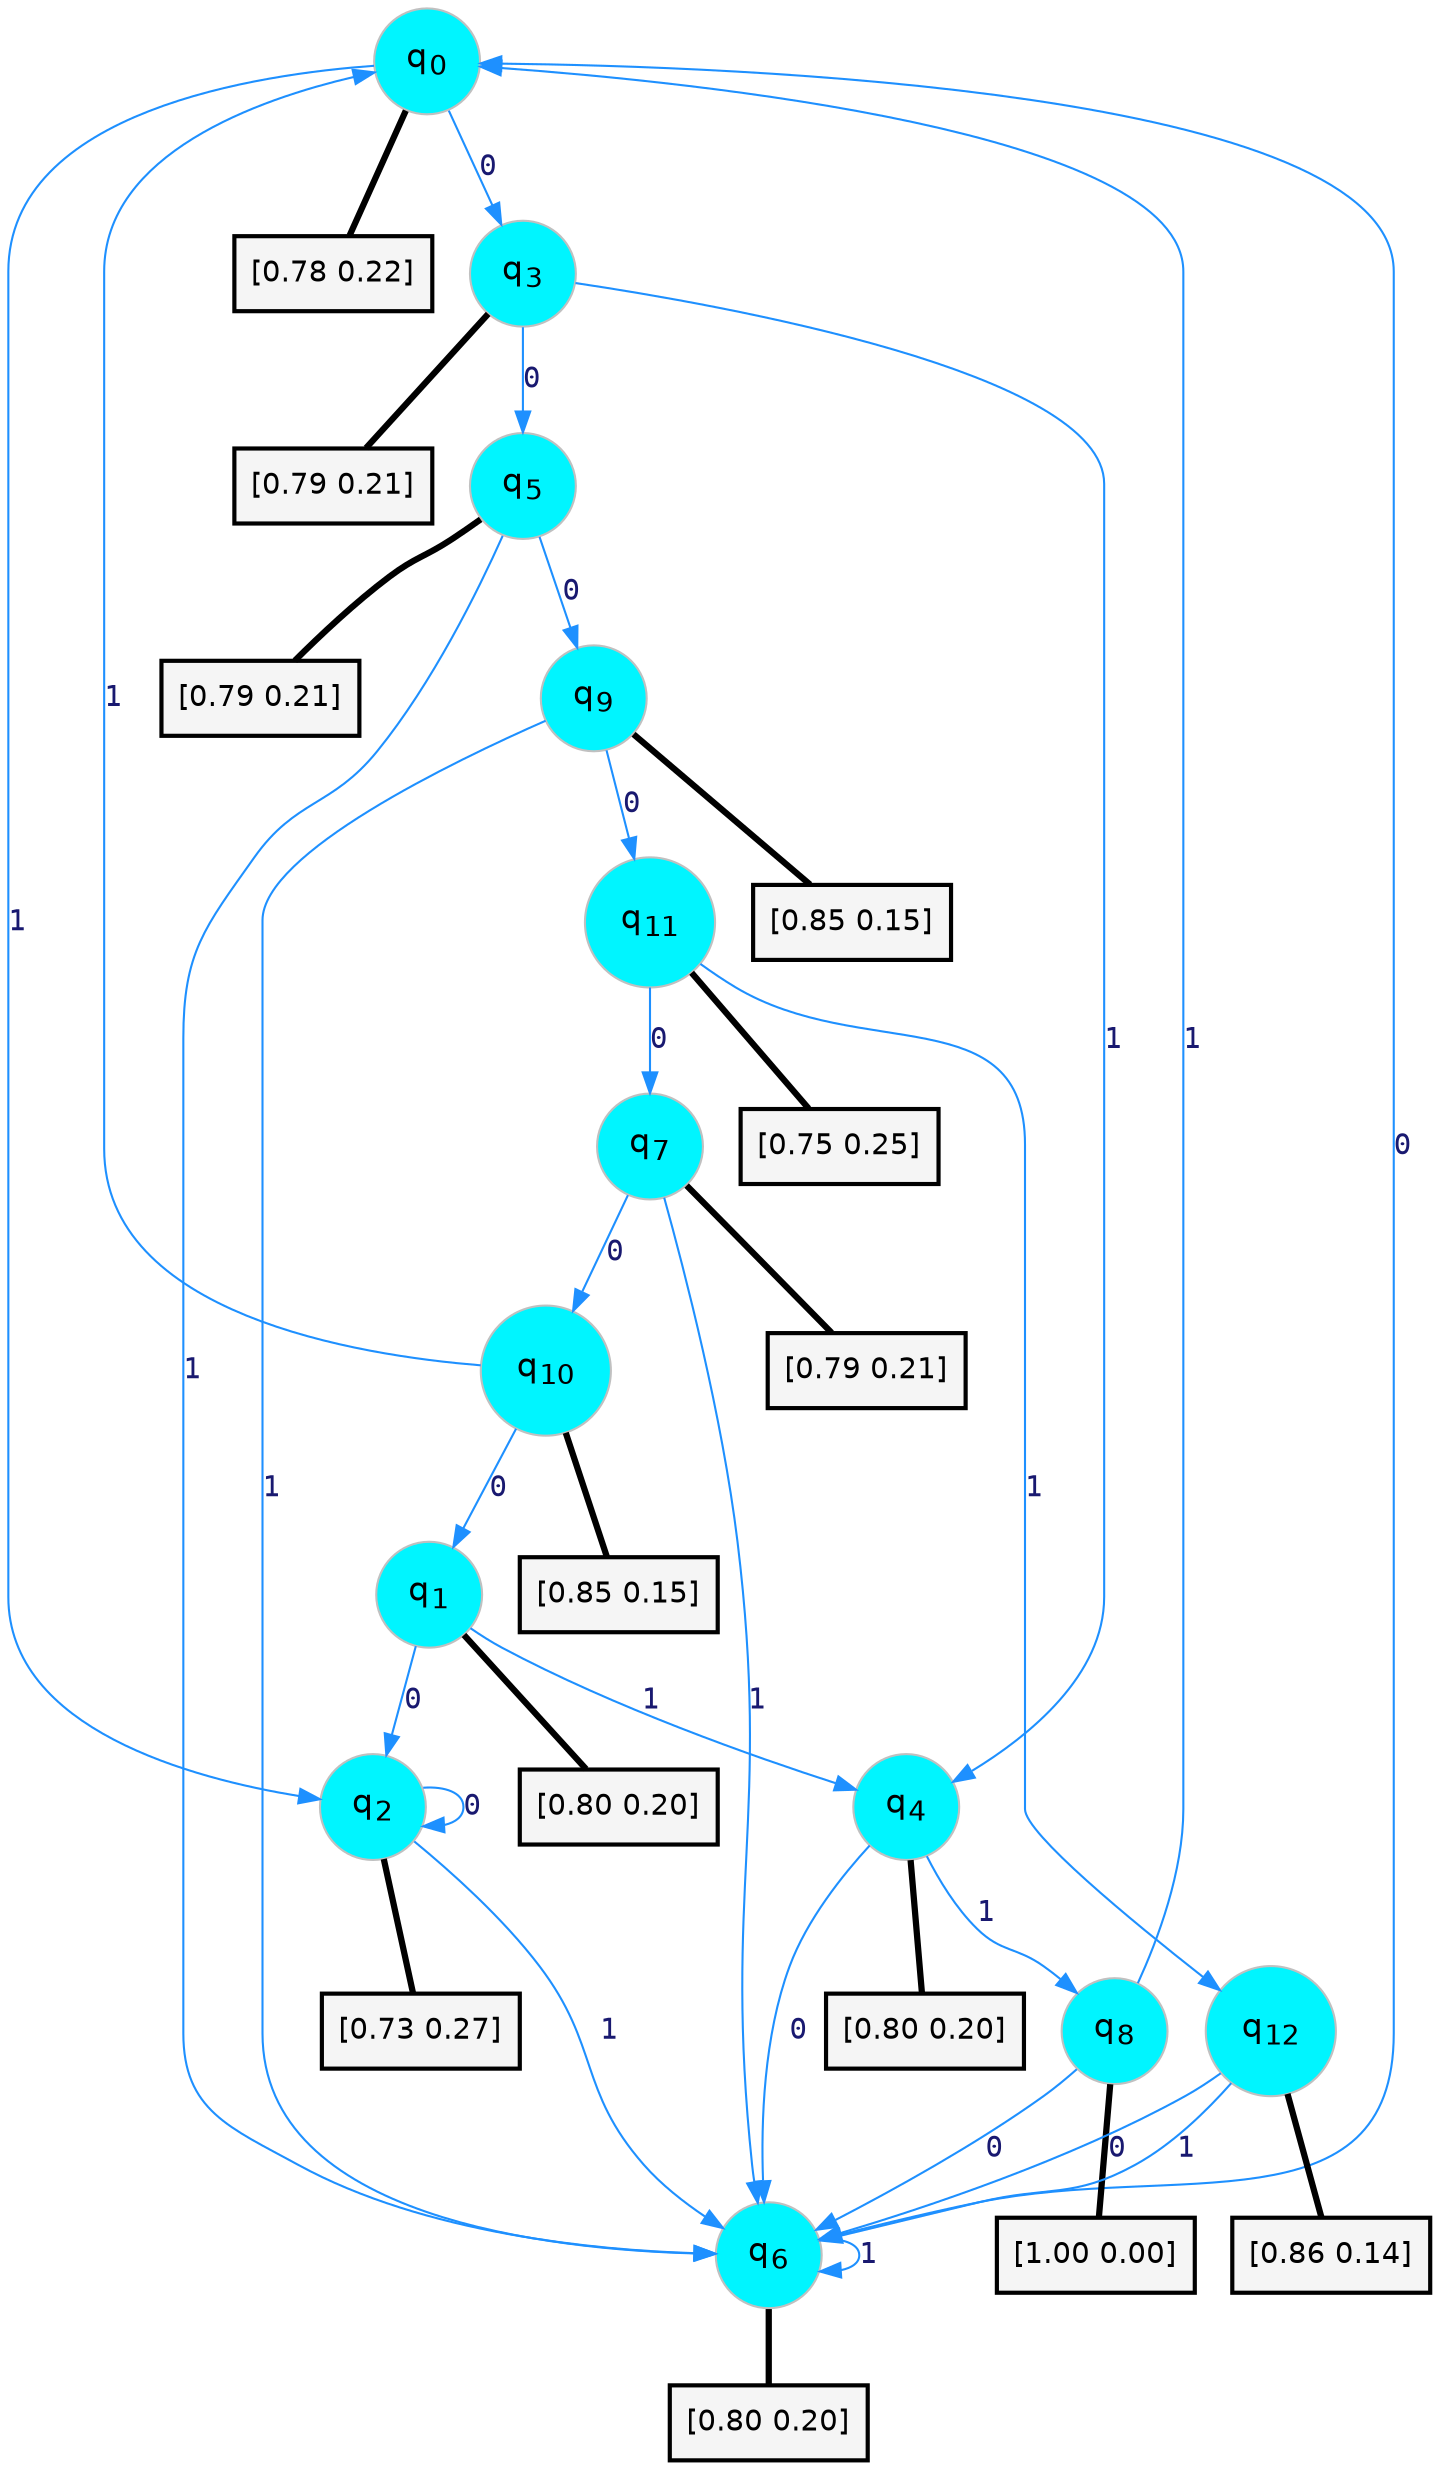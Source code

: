 digraph G {
graph [
bgcolor=transparent, dpi=300, rankdir=TD, size="40,25"];
node [
color=gray, fillcolor=turquoise1, fontcolor=black, fontname=Helvetica, fontsize=16, fontweight=bold, shape=circle, style=filled];
edge [
arrowsize=1, color=dodgerblue1, fontcolor=midnightblue, fontname=courier, fontweight=bold, penwidth=1, style=solid, weight=20];
0[label=<q<SUB>0</SUB>>];
1[label=<q<SUB>1</SUB>>];
2[label=<q<SUB>2</SUB>>];
3[label=<q<SUB>3</SUB>>];
4[label=<q<SUB>4</SUB>>];
5[label=<q<SUB>5</SUB>>];
6[label=<q<SUB>6</SUB>>];
7[label=<q<SUB>7</SUB>>];
8[label=<q<SUB>8</SUB>>];
9[label=<q<SUB>9</SUB>>];
10[label=<q<SUB>10</SUB>>];
11[label=<q<SUB>11</SUB>>];
12[label=<q<SUB>12</SUB>>];
13[label="[0.78 0.22]", shape=box,fontcolor=black, fontname=Helvetica, fontsize=14, penwidth=2, fillcolor=whitesmoke,color=black];
14[label="[0.80 0.20]", shape=box,fontcolor=black, fontname=Helvetica, fontsize=14, penwidth=2, fillcolor=whitesmoke,color=black];
15[label="[0.73 0.27]", shape=box,fontcolor=black, fontname=Helvetica, fontsize=14, penwidth=2, fillcolor=whitesmoke,color=black];
16[label="[0.79 0.21]", shape=box,fontcolor=black, fontname=Helvetica, fontsize=14, penwidth=2, fillcolor=whitesmoke,color=black];
17[label="[0.80 0.20]", shape=box,fontcolor=black, fontname=Helvetica, fontsize=14, penwidth=2, fillcolor=whitesmoke,color=black];
18[label="[0.79 0.21]", shape=box,fontcolor=black, fontname=Helvetica, fontsize=14, penwidth=2, fillcolor=whitesmoke,color=black];
19[label="[0.80 0.20]", shape=box,fontcolor=black, fontname=Helvetica, fontsize=14, penwidth=2, fillcolor=whitesmoke,color=black];
20[label="[0.79 0.21]", shape=box,fontcolor=black, fontname=Helvetica, fontsize=14, penwidth=2, fillcolor=whitesmoke,color=black];
21[label="[1.00 0.00]", shape=box,fontcolor=black, fontname=Helvetica, fontsize=14, penwidth=2, fillcolor=whitesmoke,color=black];
22[label="[0.85 0.15]", shape=box,fontcolor=black, fontname=Helvetica, fontsize=14, penwidth=2, fillcolor=whitesmoke,color=black];
23[label="[0.85 0.15]", shape=box,fontcolor=black, fontname=Helvetica, fontsize=14, penwidth=2, fillcolor=whitesmoke,color=black];
24[label="[0.75 0.25]", shape=box,fontcolor=black, fontname=Helvetica, fontsize=14, penwidth=2, fillcolor=whitesmoke,color=black];
25[label="[0.86 0.14]", shape=box,fontcolor=black, fontname=Helvetica, fontsize=14, penwidth=2, fillcolor=whitesmoke,color=black];
0->3 [label=0];
0->2 [label=1];
0->13 [arrowhead=none, penwidth=3,color=black];
1->2 [label=0];
1->4 [label=1];
1->14 [arrowhead=none, penwidth=3,color=black];
2->2 [label=0];
2->6 [label=1];
2->15 [arrowhead=none, penwidth=3,color=black];
3->5 [label=0];
3->4 [label=1];
3->16 [arrowhead=none, penwidth=3,color=black];
4->6 [label=0];
4->8 [label=1];
4->17 [arrowhead=none, penwidth=3,color=black];
5->9 [label=0];
5->6 [label=1];
5->18 [arrowhead=none, penwidth=3,color=black];
6->0 [label=0];
6->6 [label=1];
6->19 [arrowhead=none, penwidth=3,color=black];
7->10 [label=0];
7->6 [label=1];
7->20 [arrowhead=none, penwidth=3,color=black];
8->6 [label=0];
8->0 [label=1];
8->21 [arrowhead=none, penwidth=3,color=black];
9->11 [label=0];
9->6 [label=1];
9->22 [arrowhead=none, penwidth=3,color=black];
10->1 [label=0];
10->0 [label=1];
10->23 [arrowhead=none, penwidth=3,color=black];
11->7 [label=0];
11->12 [label=1];
11->24 [arrowhead=none, penwidth=3,color=black];
12->6 [label=0];
12->6 [label=1];
12->25 [arrowhead=none, penwidth=3,color=black];
}
